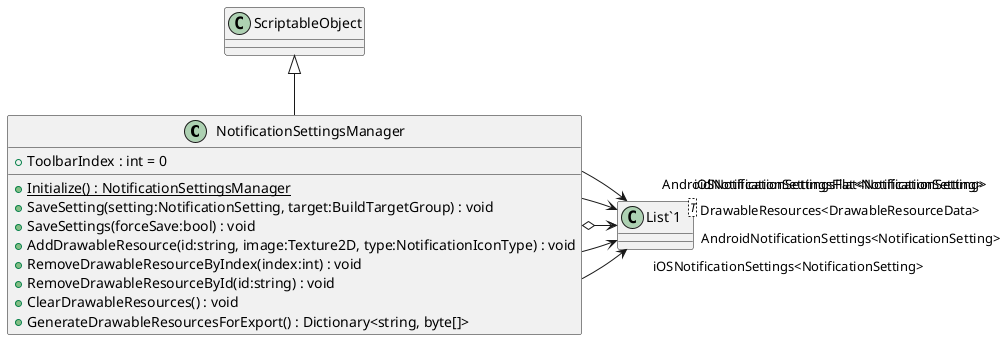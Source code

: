 @startuml
class NotificationSettingsManager {
    + ToolbarIndex : int = 0
    + {static} Initialize() : NotificationSettingsManager
    + SaveSetting(setting:NotificationSetting, target:BuildTargetGroup) : void
    + SaveSettings(forceSave:bool) : void
    + AddDrawableResource(id:string, image:Texture2D, type:NotificationIconType) : void
    + RemoveDrawableResourceByIndex(index:int) : void
    + RemoveDrawableResourceById(id:string) : void
    + ClearDrawableResources() : void
    + GenerateDrawableResourcesForExport() : Dictionary<string, byte[]>
}
class "List`1"<T> {
}
ScriptableObject <|-- NotificationSettingsManager
NotificationSettingsManager --> "iOSNotificationSettings<NotificationSetting>" "List`1"
NotificationSettingsManager --> "AndroidNotificationSettings<NotificationSetting>" "List`1"
NotificationSettingsManager o-> "DrawableResources<DrawableResourceData>" "List`1"
NotificationSettingsManager --> "iOSNotificationSettingsFlat<NotificationSetting>" "List`1"
NotificationSettingsManager --> "AndroidNotificationSettingsFlat<NotificationSetting>" "List`1"
@enduml
